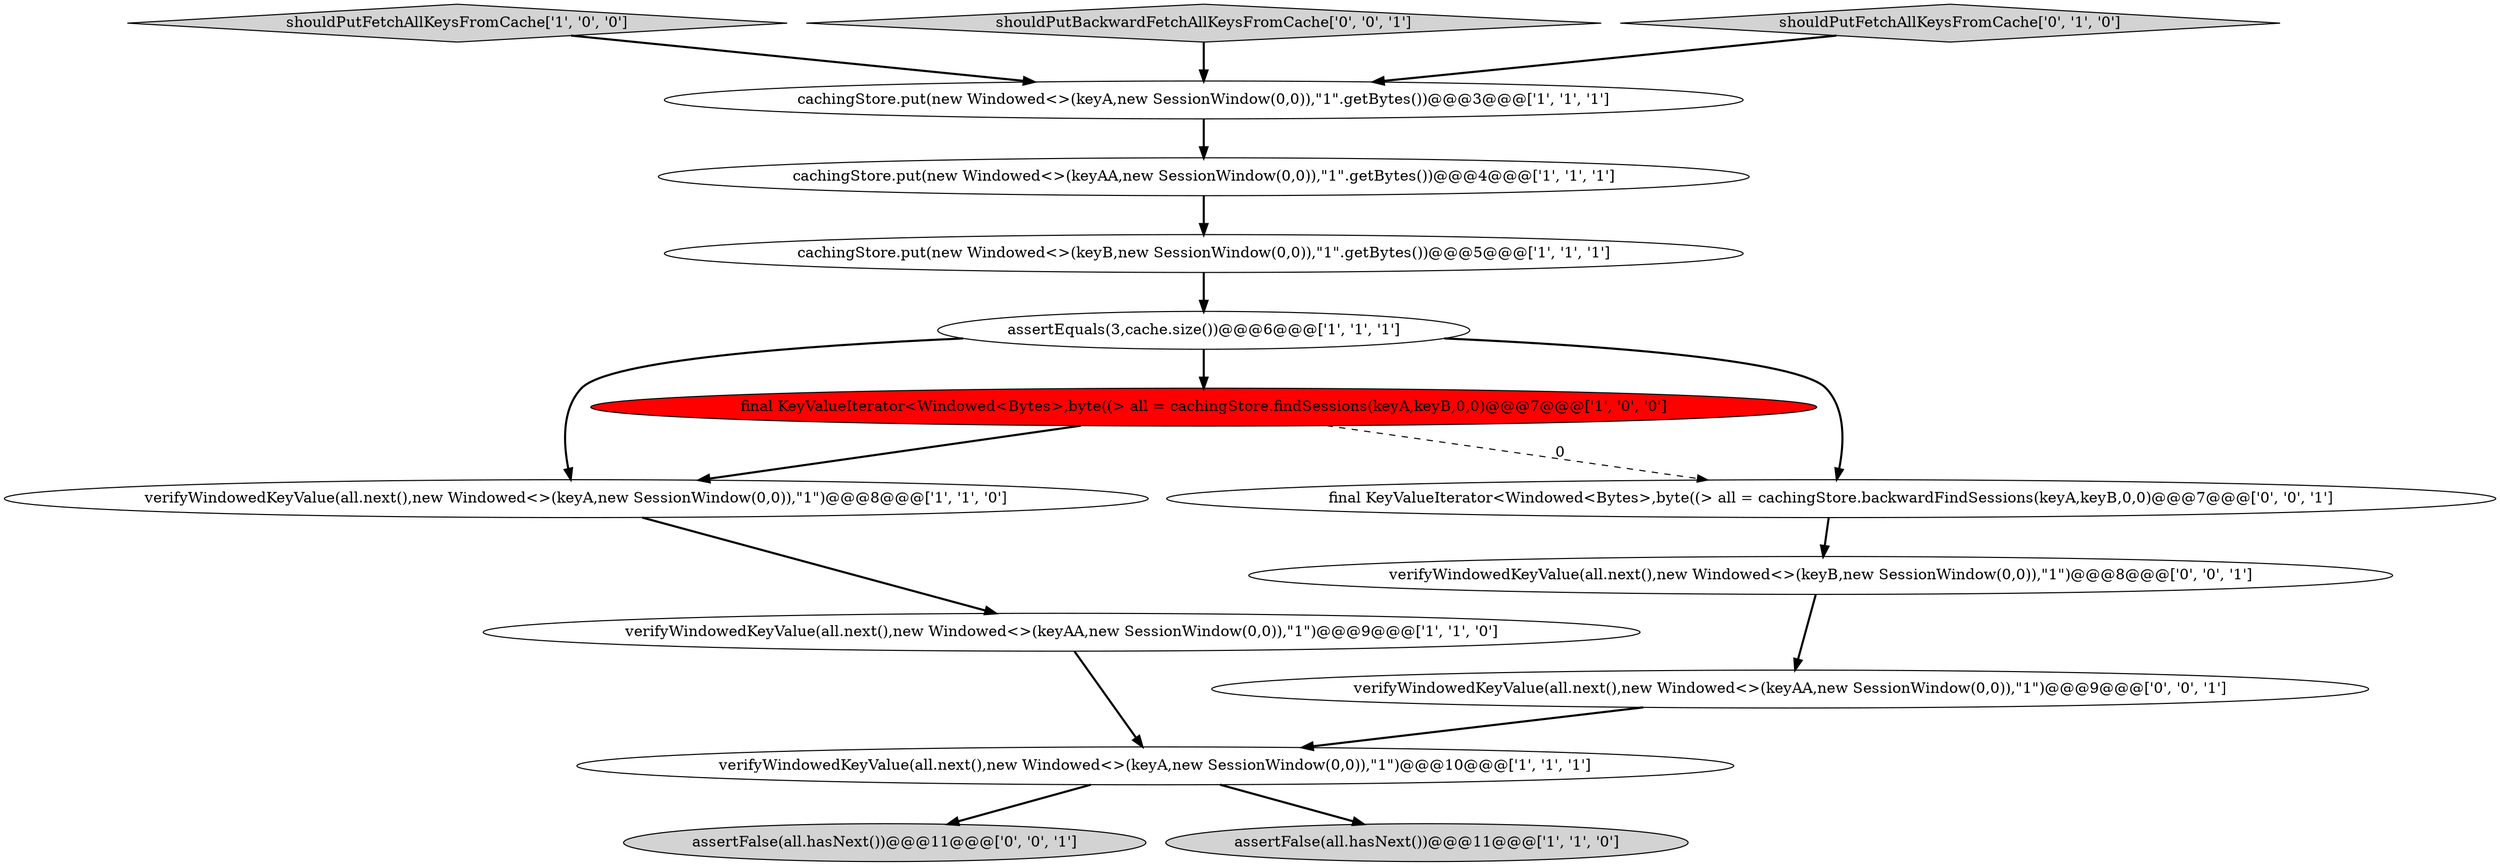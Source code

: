 digraph {
1 [style = filled, label = "verifyWindowedKeyValue(all.next(),new Windowed<>(keyAA,new SessionWindow(0,0)),\"1\")@@@9@@@['1', '1', '0']", fillcolor = white, shape = ellipse image = "AAA0AAABBB1BBB"];
3 [style = filled, label = "verifyWindowedKeyValue(all.next(),new Windowed<>(keyA,new SessionWindow(0,0)),\"1\")@@@8@@@['1', '1', '0']", fillcolor = white, shape = ellipse image = "AAA0AAABBB1BBB"];
11 [style = filled, label = "assertFalse(all.hasNext())@@@11@@@['0', '0', '1']", fillcolor = lightgray, shape = ellipse image = "AAA0AAABBB3BBB"];
15 [style = filled, label = "verifyWindowedKeyValue(all.next(),new Windowed<>(keyB,new SessionWindow(0,0)),\"1\")@@@8@@@['0', '0', '1']", fillcolor = white, shape = ellipse image = "AAA0AAABBB3BBB"];
0 [style = filled, label = "verifyWindowedKeyValue(all.next(),new Windowed<>(keyA,new SessionWindow(0,0)),\"1\")@@@10@@@['1', '1', '1']", fillcolor = white, shape = ellipse image = "AAA0AAABBB1BBB"];
2 [style = filled, label = "assertFalse(all.hasNext())@@@11@@@['1', '1', '0']", fillcolor = lightgray, shape = ellipse image = "AAA0AAABBB1BBB"];
4 [style = filled, label = "assertEquals(3,cache.size())@@@6@@@['1', '1', '1']", fillcolor = white, shape = ellipse image = "AAA0AAABBB1BBB"];
8 [style = filled, label = "shouldPutFetchAllKeysFromCache['1', '0', '0']", fillcolor = lightgray, shape = diamond image = "AAA0AAABBB1BBB"];
7 [style = filled, label = "cachingStore.put(new Windowed<>(keyB,new SessionWindow(0,0)),\"1\".getBytes())@@@5@@@['1', '1', '1']", fillcolor = white, shape = ellipse image = "AAA0AAABBB1BBB"];
12 [style = filled, label = "shouldPutBackwardFetchAllKeysFromCache['0', '0', '1']", fillcolor = lightgray, shape = diamond image = "AAA0AAABBB3BBB"];
9 [style = filled, label = "cachingStore.put(new Windowed<>(keyAA,new SessionWindow(0,0)),\"1\".getBytes())@@@4@@@['1', '1', '1']", fillcolor = white, shape = ellipse image = "AAA0AAABBB1BBB"];
5 [style = filled, label = "cachingStore.put(new Windowed<>(keyA,new SessionWindow(0,0)),\"1\".getBytes())@@@3@@@['1', '1', '1']", fillcolor = white, shape = ellipse image = "AAA0AAABBB1BBB"];
13 [style = filled, label = "final KeyValueIterator<Windowed<Bytes>,byte((> all = cachingStore.backwardFindSessions(keyA,keyB,0,0)@@@7@@@['0', '0', '1']", fillcolor = white, shape = ellipse image = "AAA0AAABBB3BBB"];
6 [style = filled, label = "final KeyValueIterator<Windowed<Bytes>,byte((> all = cachingStore.findSessions(keyA,keyB,0,0)@@@7@@@['1', '0', '0']", fillcolor = red, shape = ellipse image = "AAA1AAABBB1BBB"];
10 [style = filled, label = "shouldPutFetchAllKeysFromCache['0', '1', '0']", fillcolor = lightgray, shape = diamond image = "AAA0AAABBB2BBB"];
14 [style = filled, label = "verifyWindowedKeyValue(all.next(),new Windowed<>(keyAA,new SessionWindow(0,0)),\"1\")@@@9@@@['0', '0', '1']", fillcolor = white, shape = ellipse image = "AAA0AAABBB3BBB"];
6->3 [style = bold, label=""];
4->3 [style = bold, label=""];
4->13 [style = bold, label=""];
0->11 [style = bold, label=""];
13->15 [style = bold, label=""];
1->0 [style = bold, label=""];
7->4 [style = bold, label=""];
10->5 [style = bold, label=""];
8->5 [style = bold, label=""];
5->9 [style = bold, label=""];
9->7 [style = bold, label=""];
3->1 [style = bold, label=""];
15->14 [style = bold, label=""];
4->6 [style = bold, label=""];
14->0 [style = bold, label=""];
12->5 [style = bold, label=""];
6->13 [style = dashed, label="0"];
0->2 [style = bold, label=""];
}
